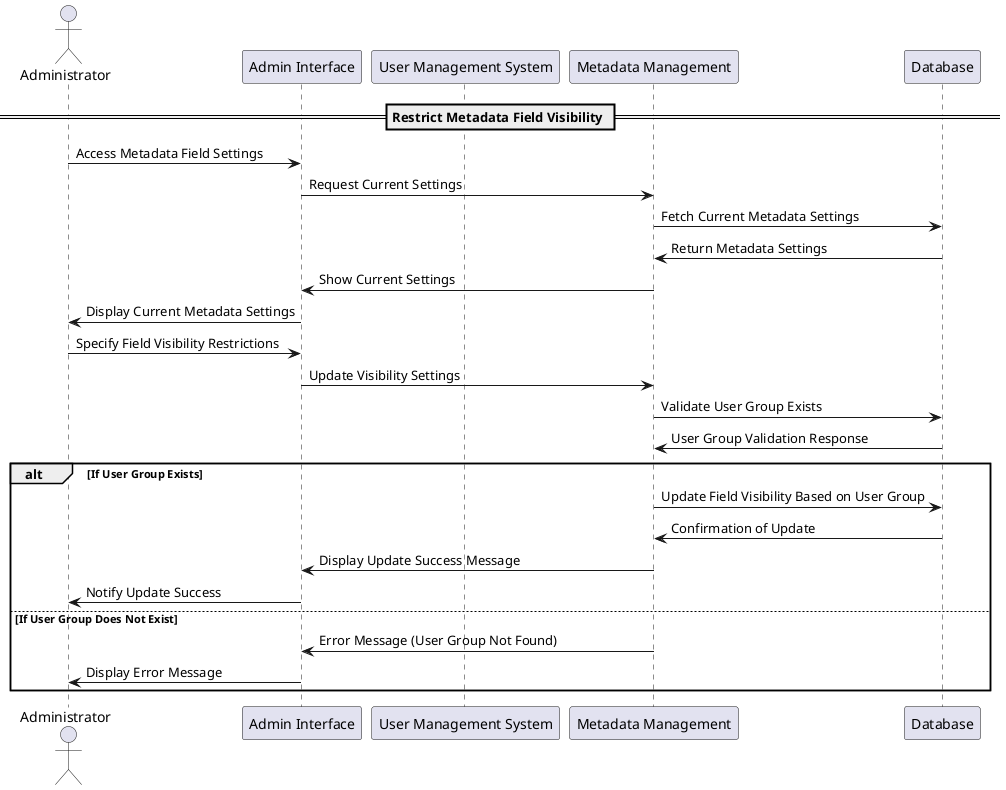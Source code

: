 @startuml
actor Administrator
participant "Admin Interface" as AdminInterface
participant "User Management System" as UserManagement
participant "Metadata Management" as MetadataManagement
participant "Database" as DB

== Restrict Metadata Field Visibility ==
Administrator -> AdminInterface: Access Metadata Field Settings
AdminInterface -> MetadataManagement: Request Current Settings
MetadataManagement -> DB: Fetch Current Metadata Settings
DB -> MetadataManagement: Return Metadata Settings
MetadataManagement -> AdminInterface: Show Current Settings
AdminInterface -> Administrator: Display Current Metadata Settings

Administrator -> AdminInterface: Specify Field Visibility Restrictions
AdminInterface -> MetadataManagement: Update Visibility Settings
MetadataManagement -> DB: Validate User Group Exists
DB -> MetadataManagement: User Group Validation Response

alt If User Group Exists
    MetadataManagement -> DB: Update Field Visibility Based on User Group
    DB -> MetadataManagement: Confirmation of Update
    MetadataManagement -> AdminInterface: Display Update Success Message
    AdminInterface -> Administrator: Notify Update Success
else If User Group Does Not Exist
    MetadataManagement -> AdminInterface: Error Message (User Group Not Found)
    AdminInterface -> Administrator: Display Error Message
end

@enduml